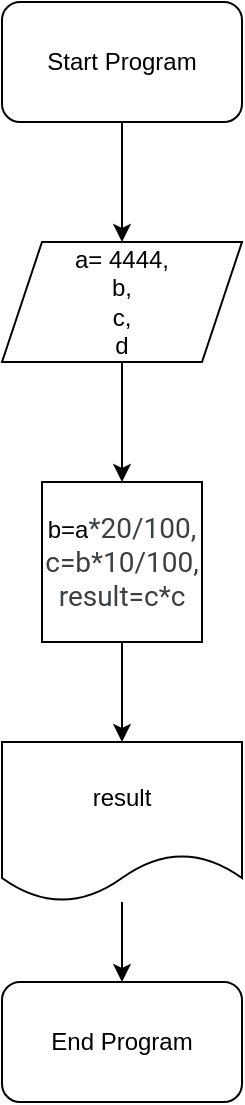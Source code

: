 <mxfile version="14.9.8" type="device"><diagram id="kIbvK2aCti__jqeNWa7l" name="Page-1"><mxGraphModel dx="1062" dy="543" grid="1" gridSize="10" guides="1" tooltips="1" connect="1" arrows="1" fold="1" page="1" pageScale="1" pageWidth="827" pageHeight="1169" math="0" shadow="0"><root><mxCell id="0"/><mxCell id="1" parent="0"/><mxCell id="Zn1MiYWGBDgcreqNhD6x-8" value="" style="edgeStyle=orthogonalEdgeStyle;rounded=0;orthogonalLoop=1;jettySize=auto;html=1;" edge="1" parent="1" source="Zn1MiYWGBDgcreqNhD6x-1" target="Zn1MiYWGBDgcreqNhD6x-3"><mxGeometry relative="1" as="geometry"/></mxCell><mxCell id="Zn1MiYWGBDgcreqNhD6x-1" value="Start Program" style="rounded=1;whiteSpace=wrap;html=1;" vertex="1" parent="1"><mxGeometry x="230" y="40" width="120" height="60" as="geometry"/></mxCell><mxCell id="Zn1MiYWGBDgcreqNhD6x-2" value="End Program" style="rounded=1;whiteSpace=wrap;html=1;" vertex="1" parent="1"><mxGeometry x="230" y="530" width="120" height="60" as="geometry"/></mxCell><mxCell id="Zn1MiYWGBDgcreqNhD6x-9" value="" style="edgeStyle=orthogonalEdgeStyle;rounded=0;orthogonalLoop=1;jettySize=auto;html=1;" edge="1" parent="1" source="Zn1MiYWGBDgcreqNhD6x-3" target="Zn1MiYWGBDgcreqNhD6x-4"><mxGeometry relative="1" as="geometry"/></mxCell><mxCell id="Zn1MiYWGBDgcreqNhD6x-3" value="a= 4444,&lt;br&gt;b,&lt;br&gt;c,&lt;br&gt;d" style="shape=parallelogram;perimeter=parallelogramPerimeter;whiteSpace=wrap;html=1;fixedSize=1;" vertex="1" parent="1"><mxGeometry x="230" y="160" width="120" height="60" as="geometry"/></mxCell><mxCell id="Zn1MiYWGBDgcreqNhD6x-7" value="" style="edgeStyle=orthogonalEdgeStyle;rounded=0;orthogonalLoop=1;jettySize=auto;html=1;" edge="1" parent="1" source="Zn1MiYWGBDgcreqNhD6x-4" target="Zn1MiYWGBDgcreqNhD6x-5"><mxGeometry relative="1" as="geometry"/></mxCell><mxCell id="Zn1MiYWGBDgcreqNhD6x-4" value="b=a&lt;span style=&quot;color: rgb(60 , 64 , 67) ; font-family: &amp;#34;roboto&amp;#34; , &amp;#34;helvetica neue&amp;#34; , &amp;#34;helvetica&amp;#34; , sans-serif ; font-size: 14px ; text-align: left ; background-color: rgb(255 , 255 , 255)&quot;&gt;*20/100,&lt;br&gt;c=b&lt;/span&gt;&lt;span style=&quot;color: rgb(60 , 64 , 67) ; font-family: &amp;#34;roboto&amp;#34; , &amp;#34;helvetica neue&amp;#34; , &amp;#34;helvetica&amp;#34; , sans-serif ; font-size: 14px ; text-align: left ; background-color: rgb(255 , 255 , 255)&quot;&gt;*10/100,&lt;br&gt;&lt;/span&gt;&lt;span style=&quot;color: rgb(60 , 64 , 67) ; font-family: &amp;#34;roboto&amp;#34; , &amp;#34;helvetica neue&amp;#34; , &amp;#34;helvetica&amp;#34; , sans-serif ; font-size: 14px ; text-align: left ; background-color: rgb(255 , 255 , 255)&quot;&gt;result=c&lt;/span&gt;&lt;span style=&quot;color: rgb(60 , 64 , 67) ; font-family: &amp;#34;roboto&amp;#34; , &amp;#34;helvetica neue&amp;#34; , &amp;#34;helvetica&amp;#34; , sans-serif ; font-size: 14px ; text-align: left ; background-color: rgb(255 , 255 , 255)&quot;&gt;*c&lt;/span&gt;&lt;span style=&quot;color: rgb(60 , 64 , 67) ; font-family: &amp;#34;roboto&amp;#34; , &amp;#34;helvetica neue&amp;#34; , &amp;#34;helvetica&amp;#34; , sans-serif ; font-size: 14px ; text-align: left ; background-color: rgb(255 , 255 , 255)&quot;&gt;&lt;br&gt;&lt;/span&gt;" style="whiteSpace=wrap;html=1;aspect=fixed;" vertex="1" parent="1"><mxGeometry x="250" y="280" width="80" height="80" as="geometry"/></mxCell><mxCell id="Zn1MiYWGBDgcreqNhD6x-6" value="" style="edgeStyle=orthogonalEdgeStyle;rounded=0;orthogonalLoop=1;jettySize=auto;html=1;" edge="1" parent="1" source="Zn1MiYWGBDgcreqNhD6x-5" target="Zn1MiYWGBDgcreqNhD6x-2"><mxGeometry relative="1" as="geometry"/></mxCell><mxCell id="Zn1MiYWGBDgcreqNhD6x-5" value="result" style="shape=document;whiteSpace=wrap;html=1;boundedLbl=1;" vertex="1" parent="1"><mxGeometry x="230" y="410" width="120" height="80" as="geometry"/></mxCell></root></mxGraphModel></diagram></mxfile>